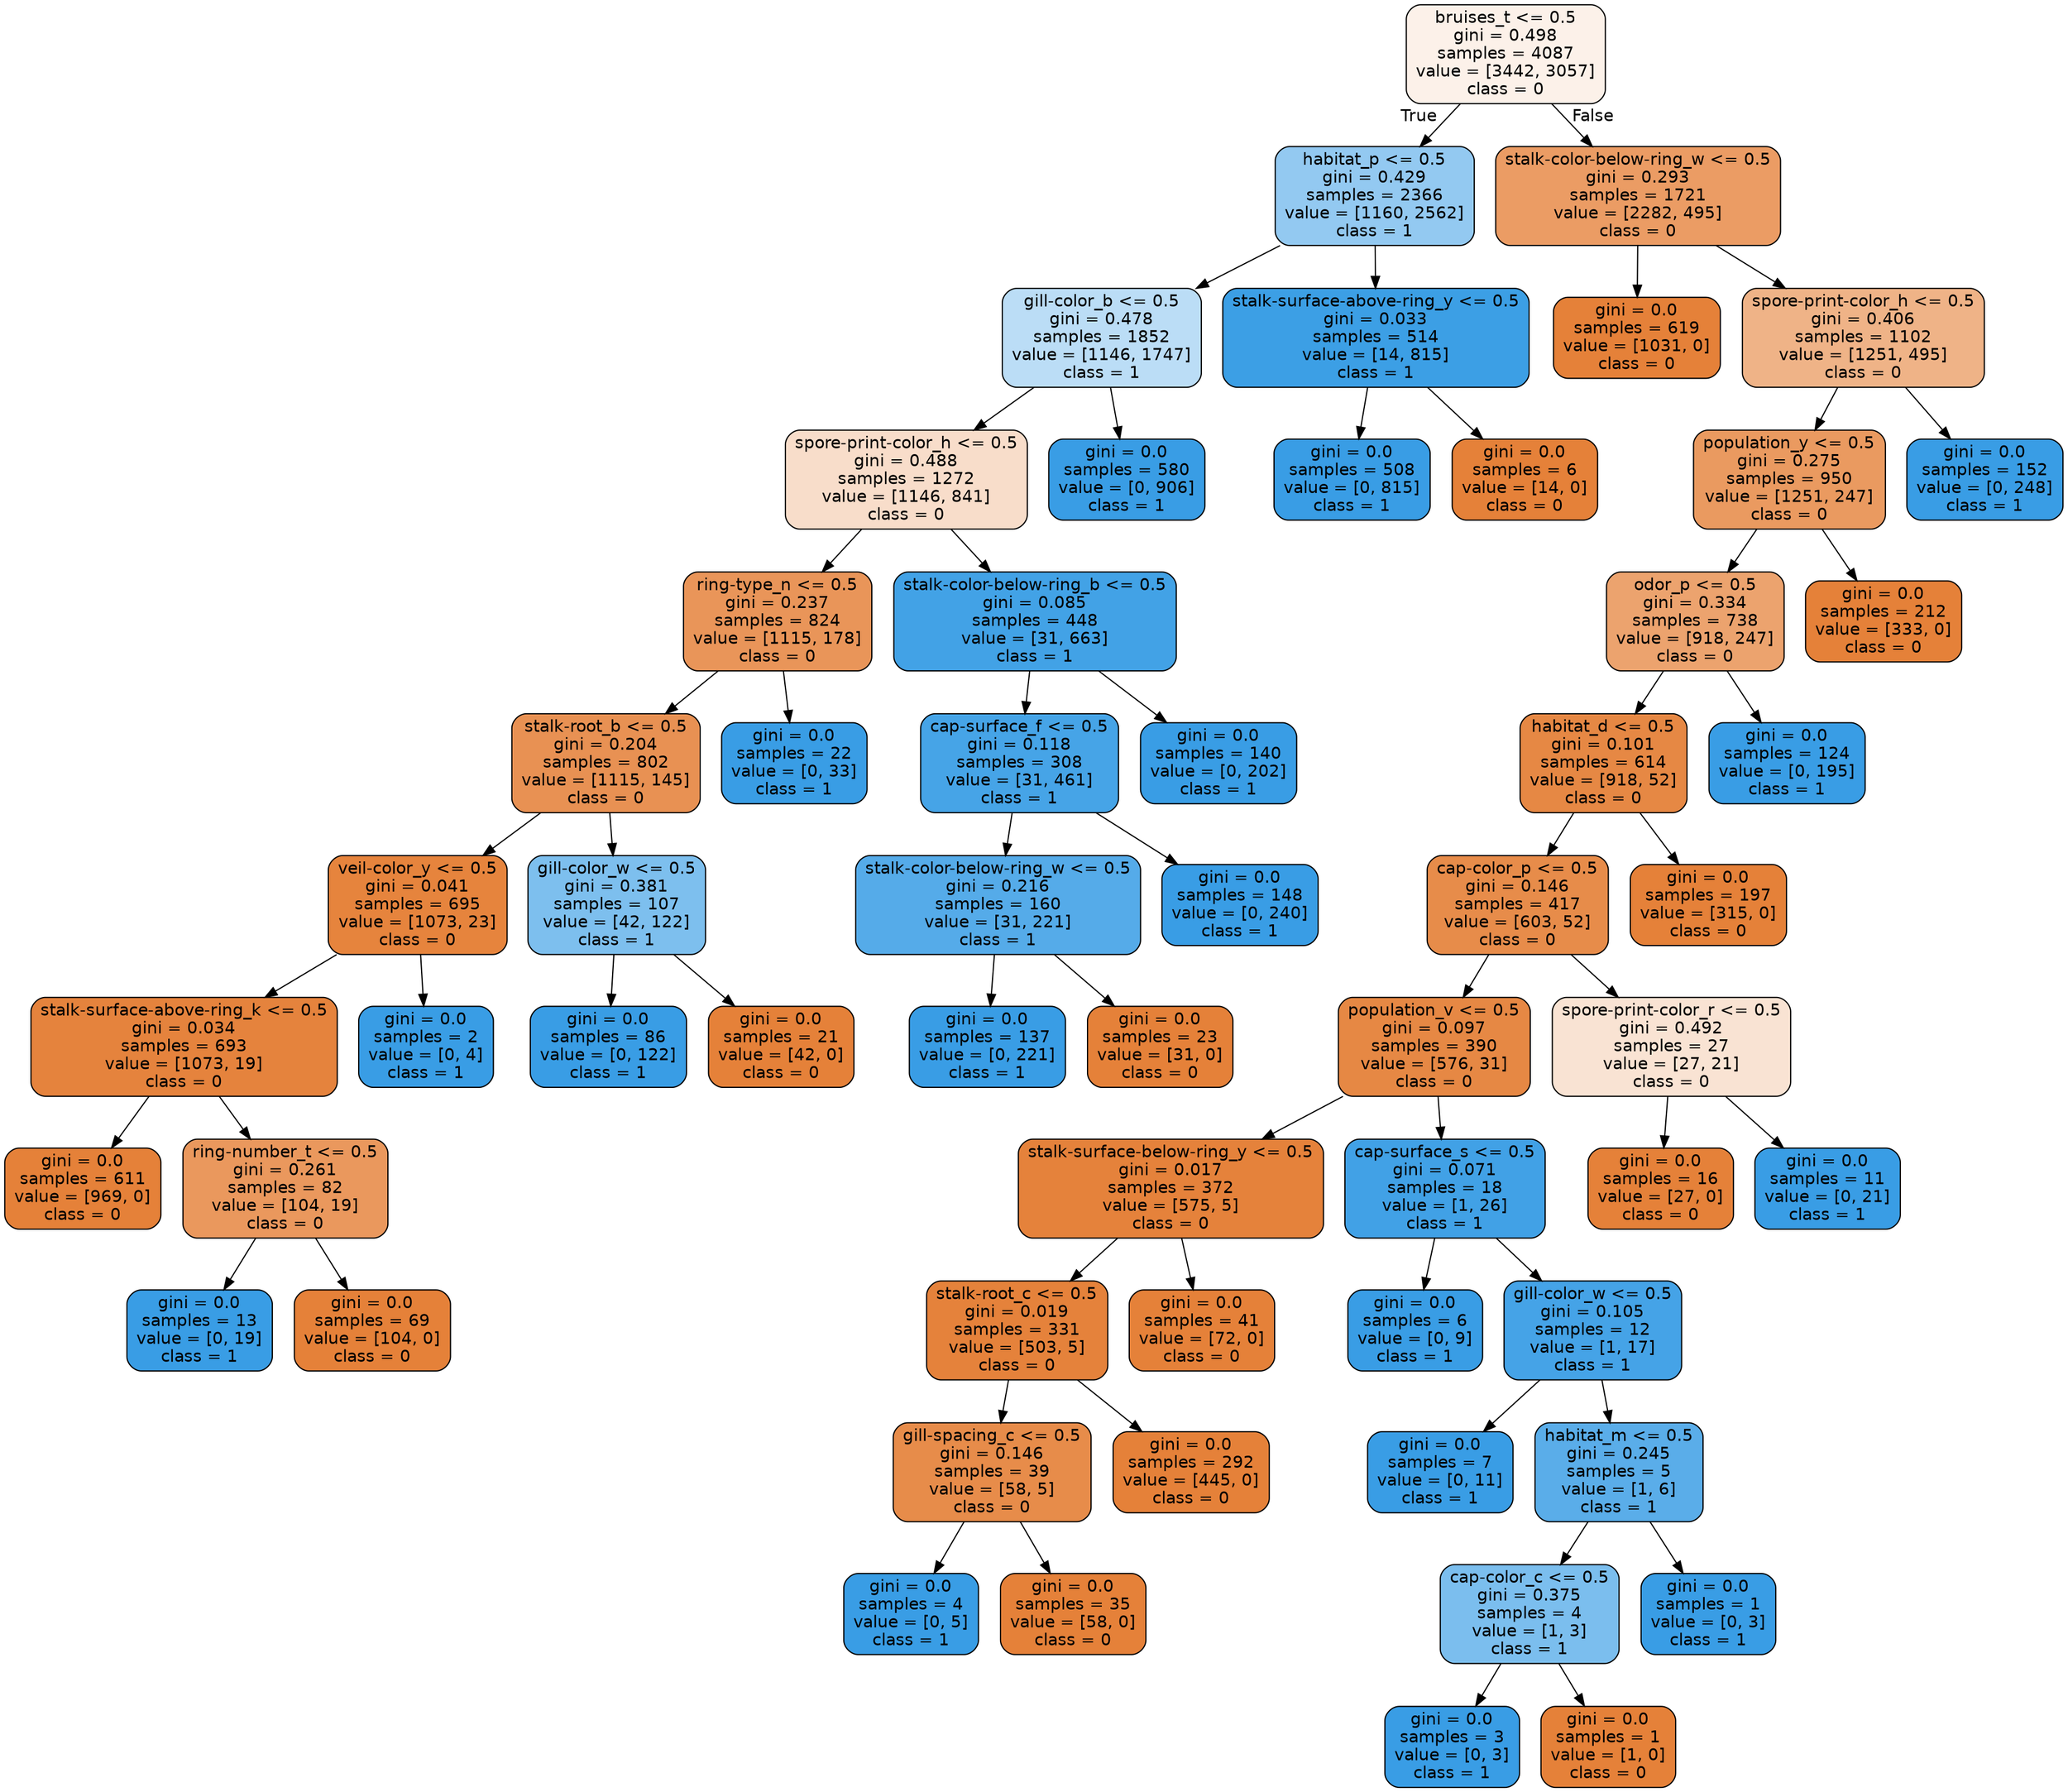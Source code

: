 digraph Tree {
node [shape=box, style="filled, rounded", color="black", fontname="helvetica"] ;
edge [fontname="helvetica"] ;
0 [label="bruises_t <= 0.5\ngini = 0.498\nsamples = 4087\nvalue = [3442, 3057]\nclass = 0", fillcolor="#fcf1e9"] ;
1 [label="habitat_p <= 0.5\ngini = 0.429\nsamples = 2366\nvalue = [1160, 2562]\nclass = 1", fillcolor="#93c9f1"] ;
0 -> 1 [labeldistance=2.5, labelangle=45, headlabel="True"] ;
2 [label="gill-color_b <= 0.5\ngini = 0.478\nsamples = 1852\nvalue = [1146, 1747]\nclass = 1", fillcolor="#bbddf6"] ;
1 -> 2 ;
3 [label="spore-print-color_h <= 0.5\ngini = 0.488\nsamples = 1272\nvalue = [1146, 841]\nclass = 0", fillcolor="#f8ddca"] ;
2 -> 3 ;
4 [label="ring-type_n <= 0.5\ngini = 0.237\nsamples = 824\nvalue = [1115, 178]\nclass = 0", fillcolor="#e99559"] ;
3 -> 4 ;
5 [label="stalk-root_b <= 0.5\ngini = 0.204\nsamples = 802\nvalue = [1115, 145]\nclass = 0", fillcolor="#e89153"] ;
4 -> 5 ;
6 [label="veil-color_y <= 0.5\ngini = 0.041\nsamples = 695\nvalue = [1073, 23]\nclass = 0", fillcolor="#e6843d"] ;
5 -> 6 ;
7 [label="stalk-surface-above-ring_k <= 0.5\ngini = 0.034\nsamples = 693\nvalue = [1073, 19]\nclass = 0", fillcolor="#e5833d"] ;
6 -> 7 ;
8 [label="gini = 0.0\nsamples = 611\nvalue = [969, 0]\nclass = 0", fillcolor="#e58139"] ;
7 -> 8 ;
9 [label="ring-number_t <= 0.5\ngini = 0.261\nsamples = 82\nvalue = [104, 19]\nclass = 0", fillcolor="#ea985d"] ;
7 -> 9 ;
10 [label="gini = 0.0\nsamples = 13\nvalue = [0, 19]\nclass = 1", fillcolor="#399de5"] ;
9 -> 10 ;
11 [label="gini = 0.0\nsamples = 69\nvalue = [104, 0]\nclass = 0", fillcolor="#e58139"] ;
9 -> 11 ;
12 [label="gini = 0.0\nsamples = 2\nvalue = [0, 4]\nclass = 1", fillcolor="#399de5"] ;
6 -> 12 ;
13 [label="gill-color_w <= 0.5\ngini = 0.381\nsamples = 107\nvalue = [42, 122]\nclass = 1", fillcolor="#7dbfee"] ;
5 -> 13 ;
14 [label="gini = 0.0\nsamples = 86\nvalue = [0, 122]\nclass = 1", fillcolor="#399de5"] ;
13 -> 14 ;
15 [label="gini = 0.0\nsamples = 21\nvalue = [42, 0]\nclass = 0", fillcolor="#e58139"] ;
13 -> 15 ;
16 [label="gini = 0.0\nsamples = 22\nvalue = [0, 33]\nclass = 1", fillcolor="#399de5"] ;
4 -> 16 ;
17 [label="stalk-color-below-ring_b <= 0.5\ngini = 0.085\nsamples = 448\nvalue = [31, 663]\nclass = 1", fillcolor="#42a2e6"] ;
3 -> 17 ;
18 [label="cap-surface_f <= 0.5\ngini = 0.118\nsamples = 308\nvalue = [31, 461]\nclass = 1", fillcolor="#46a4e7"] ;
17 -> 18 ;
19 [label="stalk-color-below-ring_w <= 0.5\ngini = 0.216\nsamples = 160\nvalue = [31, 221]\nclass = 1", fillcolor="#55abe9"] ;
18 -> 19 ;
20 [label="gini = 0.0\nsamples = 137\nvalue = [0, 221]\nclass = 1", fillcolor="#399de5"] ;
19 -> 20 ;
21 [label="gini = 0.0\nsamples = 23\nvalue = [31, 0]\nclass = 0", fillcolor="#e58139"] ;
19 -> 21 ;
22 [label="gini = 0.0\nsamples = 148\nvalue = [0, 240]\nclass = 1", fillcolor="#399de5"] ;
18 -> 22 ;
23 [label="gini = 0.0\nsamples = 140\nvalue = [0, 202]\nclass = 1", fillcolor="#399de5"] ;
17 -> 23 ;
24 [label="gini = 0.0\nsamples = 580\nvalue = [0, 906]\nclass = 1", fillcolor="#399de5"] ;
2 -> 24 ;
25 [label="stalk-surface-above-ring_y <= 0.5\ngini = 0.033\nsamples = 514\nvalue = [14, 815]\nclass = 1", fillcolor="#3c9fe5"] ;
1 -> 25 ;
26 [label="gini = 0.0\nsamples = 508\nvalue = [0, 815]\nclass = 1", fillcolor="#399de5"] ;
25 -> 26 ;
27 [label="gini = 0.0\nsamples = 6\nvalue = [14, 0]\nclass = 0", fillcolor="#e58139"] ;
25 -> 27 ;
28 [label="stalk-color-below-ring_w <= 0.5\ngini = 0.293\nsamples = 1721\nvalue = [2282, 495]\nclass = 0", fillcolor="#eb9c64"] ;
0 -> 28 [labeldistance=2.5, labelangle=-45, headlabel="False"] ;
29 [label="gini = 0.0\nsamples = 619\nvalue = [1031, 0]\nclass = 0", fillcolor="#e58139"] ;
28 -> 29 ;
30 [label="spore-print-color_h <= 0.5\ngini = 0.406\nsamples = 1102\nvalue = [1251, 495]\nclass = 0", fillcolor="#efb387"] ;
28 -> 30 ;
31 [label="population_y <= 0.5\ngini = 0.275\nsamples = 950\nvalue = [1251, 247]\nclass = 0", fillcolor="#ea9a60"] ;
30 -> 31 ;
32 [label="odor_p <= 0.5\ngini = 0.334\nsamples = 738\nvalue = [918, 247]\nclass = 0", fillcolor="#eca36e"] ;
31 -> 32 ;
33 [label="habitat_d <= 0.5\ngini = 0.101\nsamples = 614\nvalue = [918, 52]\nclass = 0", fillcolor="#e68844"] ;
32 -> 33 ;
34 [label="cap-color_p <= 0.5\ngini = 0.146\nsamples = 417\nvalue = [603, 52]\nclass = 0", fillcolor="#e78c4a"] ;
33 -> 34 ;
35 [label="population_v <= 0.5\ngini = 0.097\nsamples = 390\nvalue = [576, 31]\nclass = 0", fillcolor="#e68844"] ;
34 -> 35 ;
36 [label="stalk-surface-below-ring_y <= 0.5\ngini = 0.017\nsamples = 372\nvalue = [575, 5]\nclass = 0", fillcolor="#e5823b"] ;
35 -> 36 ;
37 [label="stalk-root_c <= 0.5\ngini = 0.019\nsamples = 331\nvalue = [503, 5]\nclass = 0", fillcolor="#e5823b"] ;
36 -> 37 ;
38 [label="gill-spacing_c <= 0.5\ngini = 0.146\nsamples = 39\nvalue = [58, 5]\nclass = 0", fillcolor="#e78c4a"] ;
37 -> 38 ;
39 [label="gini = 0.0\nsamples = 4\nvalue = [0, 5]\nclass = 1", fillcolor="#399de5"] ;
38 -> 39 ;
40 [label="gini = 0.0\nsamples = 35\nvalue = [58, 0]\nclass = 0", fillcolor="#e58139"] ;
38 -> 40 ;
41 [label="gini = 0.0\nsamples = 292\nvalue = [445, 0]\nclass = 0", fillcolor="#e58139"] ;
37 -> 41 ;
42 [label="gini = 0.0\nsamples = 41\nvalue = [72, 0]\nclass = 0", fillcolor="#e58139"] ;
36 -> 42 ;
43 [label="cap-surface_s <= 0.5\ngini = 0.071\nsamples = 18\nvalue = [1, 26]\nclass = 1", fillcolor="#41a1e6"] ;
35 -> 43 ;
44 [label="gini = 0.0\nsamples = 6\nvalue = [0, 9]\nclass = 1", fillcolor="#399de5"] ;
43 -> 44 ;
45 [label="gill-color_w <= 0.5\ngini = 0.105\nsamples = 12\nvalue = [1, 17]\nclass = 1", fillcolor="#45a3e7"] ;
43 -> 45 ;
46 [label="gini = 0.0\nsamples = 7\nvalue = [0, 11]\nclass = 1", fillcolor="#399de5"] ;
45 -> 46 ;
47 [label="habitat_m <= 0.5\ngini = 0.245\nsamples = 5\nvalue = [1, 6]\nclass = 1", fillcolor="#5aade9"] ;
45 -> 47 ;
48 [label="cap-color_c <= 0.5\ngini = 0.375\nsamples = 4\nvalue = [1, 3]\nclass = 1", fillcolor="#7bbeee"] ;
47 -> 48 ;
49 [label="gini = 0.0\nsamples = 3\nvalue = [0, 3]\nclass = 1", fillcolor="#399de5"] ;
48 -> 49 ;
50 [label="gini = 0.0\nsamples = 1\nvalue = [1, 0]\nclass = 0", fillcolor="#e58139"] ;
48 -> 50 ;
51 [label="gini = 0.0\nsamples = 1\nvalue = [0, 3]\nclass = 1", fillcolor="#399de5"] ;
47 -> 51 ;
52 [label="spore-print-color_r <= 0.5\ngini = 0.492\nsamples = 27\nvalue = [27, 21]\nclass = 0", fillcolor="#f9e3d3"] ;
34 -> 52 ;
53 [label="gini = 0.0\nsamples = 16\nvalue = [27, 0]\nclass = 0", fillcolor="#e58139"] ;
52 -> 53 ;
54 [label="gini = 0.0\nsamples = 11\nvalue = [0, 21]\nclass = 1", fillcolor="#399de5"] ;
52 -> 54 ;
55 [label="gini = 0.0\nsamples = 197\nvalue = [315, 0]\nclass = 0", fillcolor="#e58139"] ;
33 -> 55 ;
56 [label="gini = 0.0\nsamples = 124\nvalue = [0, 195]\nclass = 1", fillcolor="#399de5"] ;
32 -> 56 ;
57 [label="gini = 0.0\nsamples = 212\nvalue = [333, 0]\nclass = 0", fillcolor="#e58139"] ;
31 -> 57 ;
58 [label="gini = 0.0\nsamples = 152\nvalue = [0, 248]\nclass = 1", fillcolor="#399de5"] ;
30 -> 58 ;
}